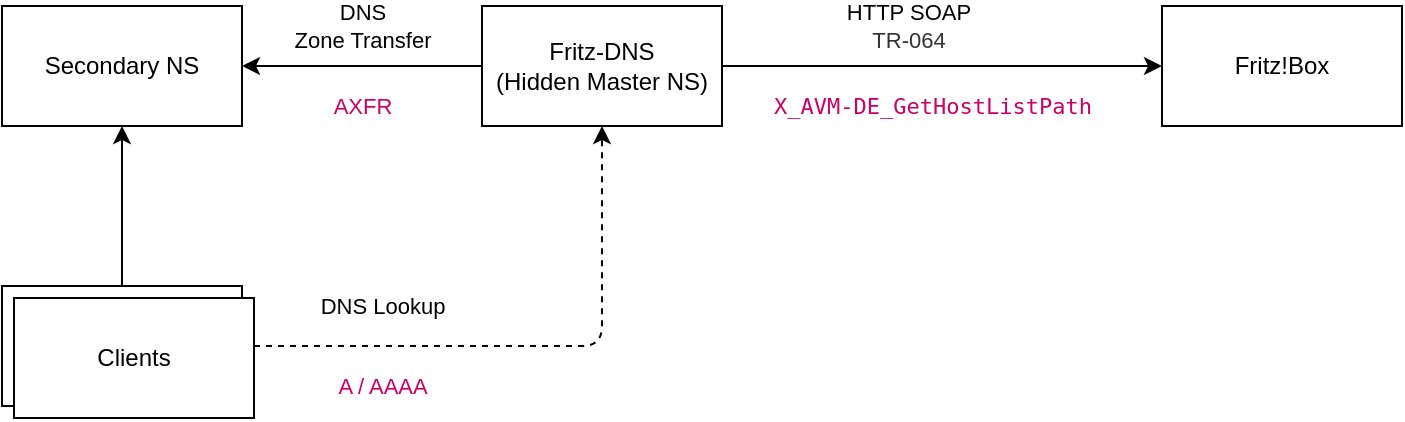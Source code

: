 <mxfile>
    <diagram id="G4b-fPKUs8wzCyBjC9kl" name="Page-1">
        <mxGraphModel dx="960" dy="877" grid="1" gridSize="10" guides="1" tooltips="1" connect="1" arrows="1" fold="1" page="1" pageScale="1" pageWidth="1654" pageHeight="2336" math="0" shadow="0">
            <root>
                <mxCell id="0"/>
                <mxCell id="1" parent="0"/>
                <mxCell id="8" style="edgeStyle=orthogonalEdgeStyle;html=1;exitX=1;exitY=0.5;exitDx=0;exitDy=0;entryX=0;entryY=0.5;entryDx=0;entryDy=0;fontFamily=Helvetica;fontSize=11;startArrow=classic;startFill=1;endArrow=none;endFill=0;" edge="1" parent="1" source="2" target="3">
                    <mxGeometry relative="1" as="geometry"/>
                </mxCell>
                <mxCell id="9" value="DNS&lt;br&gt;Zone Transfer" style="edgeLabel;html=1;align=center;verticalAlign=middle;resizable=0;points=[];fontSize=11;fontFamily=Helvetica;" vertex="1" connectable="0" parent="8">
                    <mxGeometry x="-0.035" y="4" relative="1" as="geometry">
                        <mxPoint x="2" y="-16" as="offset"/>
                    </mxGeometry>
                </mxCell>
                <mxCell id="2" value="Secondary NS" style="rounded=0;whiteSpace=wrap;html=1;" vertex="1" parent="1">
                    <mxGeometry x="220" y="230" width="120" height="60" as="geometry"/>
                </mxCell>
                <mxCell id="5" value="" style="edgeStyle=none;html=1;" edge="1" parent="1" source="3" target="4">
                    <mxGeometry relative="1" as="geometry"/>
                </mxCell>
                <mxCell id="6" value="&lt;font style=&quot;font-size: 11px&quot;&gt;HTTP SOAP&lt;br&gt;&lt;span style=&quot;color: rgb(51 , 51 , 51) ; text-align: left&quot;&gt;TR-064&lt;/span&gt;&lt;span style=&quot;color: rgb(51 , 51 , 51) ; text-align: left&quot;&gt;&lt;br&gt;&lt;/span&gt;&lt;/font&gt;" style="edgeLabel;html=1;align=center;verticalAlign=middle;resizable=0;points=[];" vertex="1" connectable="0" parent="5">
                    <mxGeometry x="-0.157" y="-2" relative="1" as="geometry">
                        <mxPoint y="-22" as="offset"/>
                    </mxGeometry>
                </mxCell>
                <mxCell id="3" value="Fritz-DNS&lt;br&gt;(Hidden Master NS)" style="rounded=0;whiteSpace=wrap;html=1;" vertex="1" parent="1">
                    <mxGeometry x="460" y="230" width="120" height="60" as="geometry"/>
                </mxCell>
                <mxCell id="4" value="Fritz!Box" style="whiteSpace=wrap;html=1;rounded=0;" vertex="1" parent="1">
                    <mxGeometry x="800" y="230" width="120" height="60" as="geometry"/>
                </mxCell>
                <mxCell id="10" style="edgeStyle=orthogonalEdgeStyle;html=1;exitX=1;exitY=0.5;exitDx=0;exitDy=0;fontFamily=Helvetica;fontSize=11;dashed=1;" edge="1" parent="1" source="7" target="3">
                    <mxGeometry relative="1" as="geometry"/>
                </mxCell>
                <mxCell id="12" value="DNS Lookup" style="edgeLabel;html=1;align=center;verticalAlign=middle;resizable=0;points=[];fontSize=11;fontFamily=Helvetica;" vertex="1" connectable="0" parent="10">
                    <mxGeometry x="-0.545" y="1" relative="1" as="geometry">
                        <mxPoint x="4" y="-19" as="offset"/>
                    </mxGeometry>
                </mxCell>
                <mxCell id="11" style="edgeStyle=orthogonalEdgeStyle;html=1;exitX=0.5;exitY=0;exitDx=0;exitDy=0;fontFamily=Helvetica;fontSize=11;" edge="1" parent="1" source="7" target="2">
                    <mxGeometry relative="1" as="geometry"/>
                </mxCell>
                <mxCell id="7" value="Clients" style="rounded=0;whiteSpace=wrap;html=1;" vertex="1" parent="1">
                    <mxGeometry x="220" y="370" width="120" height="60" as="geometry"/>
                </mxCell>
                <mxCell id="13" value="&lt;span style=&quot;font-family: inconsolata, monospace; text-align: left; background-color: rgb(255, 255, 255);&quot;&gt;X_AVM-DE_GetHostListPath&lt;/span&gt;" style="text;html=1;align=center;verticalAlign=middle;resizable=0;points=[];autosize=1;strokeColor=none;fillColor=none;fontSize=11;fontFamily=Helvetica;fontColor=#CC0066;" vertex="1" parent="1">
                    <mxGeometry x="600" y="270" width="170" height="20" as="geometry"/>
                </mxCell>
                <mxCell id="14" value="AXFR" style="text;html=1;align=center;verticalAlign=middle;resizable=0;points=[];autosize=1;strokeColor=none;fillColor=none;fontSize=11;fontFamily=Helvetica;fontColor=#CC0066;" vertex="1" parent="1">
                    <mxGeometry x="380" y="270" width="40" height="20" as="geometry"/>
                </mxCell>
                <mxCell id="15" value="&lt;span style=&quot;background-color: rgb(255 , 255 , 255)&quot;&gt;A / AAAA&lt;/span&gt;" style="text;html=1;align=center;verticalAlign=middle;resizable=0;points=[];autosize=1;strokeColor=none;fillColor=none;fontSize=11;fontFamily=Helvetica;fontColor=#CC0066;" vertex="1" parent="1">
                    <mxGeometry x="380" y="410" width="60" height="20" as="geometry"/>
                </mxCell>
                <mxCell id="16" value="Clients" style="rounded=0;whiteSpace=wrap;html=1;" vertex="1" parent="1">
                    <mxGeometry x="226" y="376" width="120" height="60" as="geometry"/>
                </mxCell>
            </root>
        </mxGraphModel>
    </diagram>
</mxfile>

